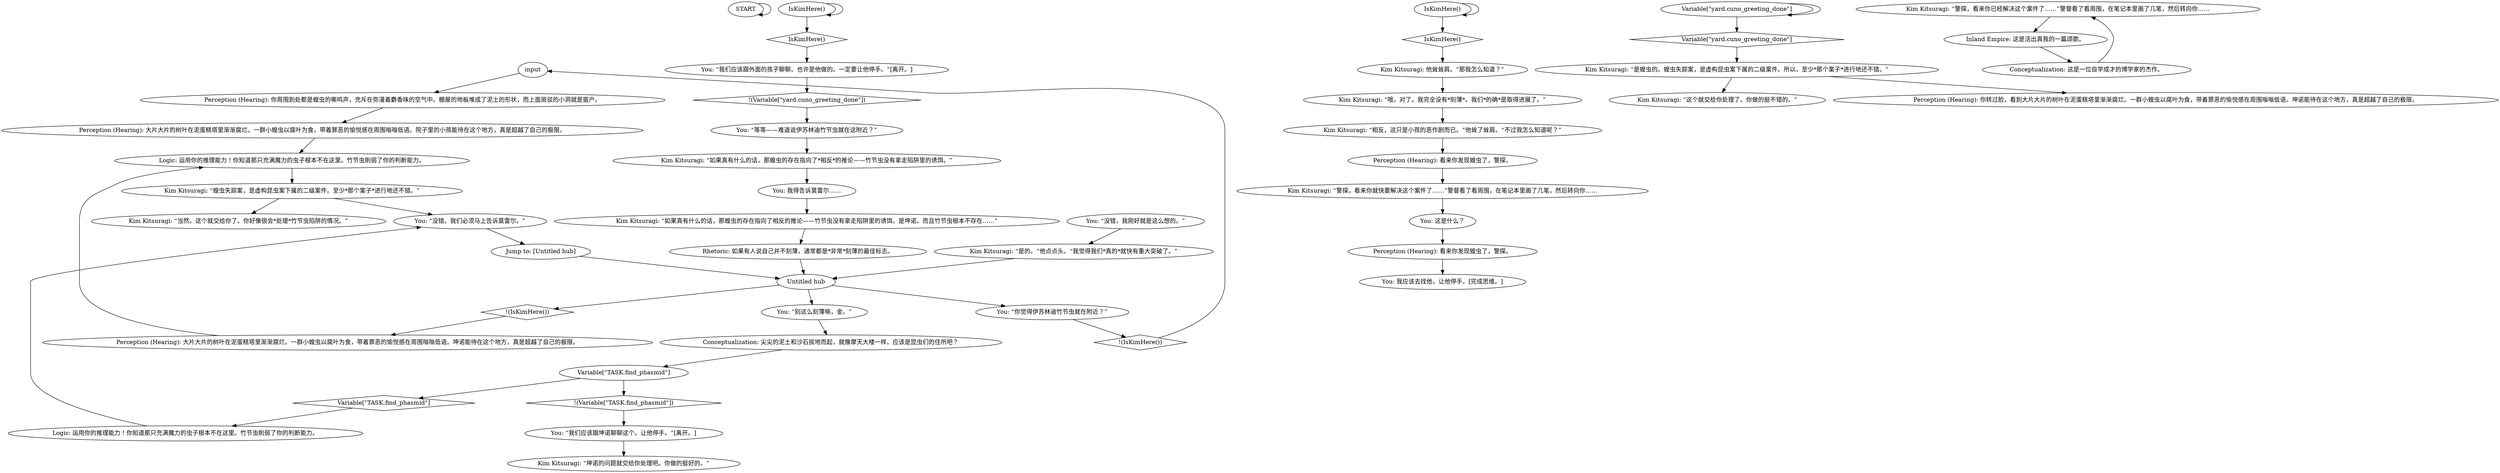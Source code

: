# SHACK ORB / locust city logic
# Cuno must have taken the locusts from the trap. Get task to confront him.
# ==================================================
digraph G {
	  0 [label="START"];
	  1 [label="input"];
	  2 [label="Perception (Hearing): 看来你发现蝗虫了，警探。"];
	  3 [label="Variable[\"yard.cuno_greeting_done\"]"];
	  4 [label="Variable[\"yard.cuno_greeting_done\"]", shape=diamond];
	  5 [label="!(Variable[\"yard.cuno_greeting_done\"])", shape=diamond];
	  6 [label="Kim Kitsuragi: “这个就交给你处理了。你做的挺不错的。”"];
	  7 [label="You: “别这么刻薄嘛，金。”"];
	  8 [label="You: “我们应该跟外面的孩子聊聊。也许是他做的。一定要让他停手。”[离开。]"];
	  9 [label="Kim Kitsuragi: “警探，看来你已经解决这个案件了……”警督看了看周围，在笔记本里画了几笔，然后转向你……"];
	  10 [label="You: 我应该去找他，让他停手。[完成思维。]"];
	  11 [label="You: 我得告诉莫雷尔……"];
	  12 [label="Kim Kitsuragi: “相反，这只是小孩的恶作剧而已。”他耸了耸肩。“不过我怎么知道呢？”"];
	  13 [label="Rhetoric: 如果有人说自己并不刻薄，通常都是*非常*刻薄的最佳标志。"];
	  14 [label="Kim Kitsuragi: 他耸耸肩。“那我怎么知道？”"];
	  15 [label="Kim Kitsuragi: “警探，看来你就快要解决这个案件了……”警督看了看周围，在笔记本里画了几笔，然后转向你……"];
	  16 [label="You: 这是什么？"];
	  17 [label="Kim Kitsuragi: “蝗虫失踪案，是虚构昆虫案下属的二级案件。至少*那个案子*进行地还不错。”"];
	  18 [label="Jump to: [Untitled hub]"];
	  19 [label="Kim Kitsuragi: “当然。这个就交给你了。你好像很会*处理*竹节虫陷阱的情况。”"];
	  20 [label="You: “等等——难道说伊苏林迪竹节虫就在这附近？”"];
	  21 [label="Perception (Hearing): 大片大片的树叶在泥蛋糕塔里渐渐腐烂。一群小蝗虫以腐叶为食，带着罪恶的愉悦感在周围嗡嗡低语。院子里的小孩能待在这个地方，真是超越了自己的极限。"];
	  22 [label="Conceptualization: 尖尖的泥土和沙石拔地而起，就像摩天大楼一样。应该是昆虫们的住所吧？"];
	  23 [label="Kim Kitsuragi: “哦，对了，我完全没有*刻薄*。我们*的确*是取得进展了。”"];
	  24 [label="Logic: 运用你的推理能力！你知道那只充满魔力的虫子根本不在这里。竹节虫削弱了你的判断能力。"];
	  25 [label="Inland Empire: 这是活出真我的一篇颂歌。"];
	  26 [label="Kim Kitsuragi: “是蝗虫的。蝗虫失踪案，是虚构昆虫案下属的二级案件。所以，至少*那个案子*进行地还不错。”"];
	  27 [label="Perception (Hearing): 大片大片的树叶在泥蛋糕塔里渐渐腐烂。一群小蝗虫以腐叶为食，带着罪恶的愉悦感在周围嗡嗡低语。坤诺能待在这个地方，真是超越了自己的极限。"];
	  28 [label="Perception (Hearing): 看来你发现蝗虫了，警探。"];
	  29 [label="Logic: 运用你的推理能力！你知道那只充满魔力的虫子根本不在这里。竹节虫削弱了你的判断能力。"];
	  30 [label="IsKimHere()"];
	  31 [label="IsKimHere()", shape=diamond];
	  32 [label="!(IsKimHere())", shape=diamond];
	  33 [label="You: “我们应该跟坤诺聊聊这个。让他停手。”[离开。]"];
	  34 [label="IsKimHere()"];
	  35 [label="IsKimHere()", shape=diamond];
	  36 [label="!(IsKimHere())", shape=diamond];
	  37 [label="Kim Kitsuragi: “如果真有什么的话，那蝗虫的存在指向了相反的推论——竹节虫没有拿走陷阱里的诱饵。是坤诺。而且竹节虫根本不存在……”"];
	  38 [label="Perception (Hearing): 你转过脸，看到大片大片的树叶在泥蛋糕塔里渐渐腐烂。一群小蝗虫以腐叶为食，带着罪恶的愉悦感在周围嗡嗡低语。坤诺能待在这个地方，真是超越了自己的极限。"];
	  39 [label="You: “没错，我刚好就是这么想的。”"];
	  40 [label="You: “没错。我们必须马上告诉莫雷尔。”"];
	  41 [label="Kim Kitsuragi: “如果真有什么的话，那蝗虫的存在指向了*相反*的推论——竹节虫没有拿走陷阱里的诱饵。”"];
	  42 [label="You: “你觉得伊苏林迪竹节虫就在附近？”"];
	  43 [label="Conceptualization: 这是一位自学成才的博学家的杰作。"];
	  44 [label="Variable[\"TASK.find_phasmid\"]"];
	  45 [label="Variable[\"TASK.find_phasmid\"]", shape=diamond];
	  46 [label="!(Variable[\"TASK.find_phasmid\"])", shape=diamond];
	  47 [label="Kim Kitsuragi: “坤诺的问题就交给你处理吧。你做的挺好的。”"];
	  48 [label="Perception (Hearing): 你周围到处都是蝗虫的嘶鸣声，充斥在弥漫着麝香味的空气中。棚屋的地板堆成了泥土的形状，而上面斑驳的小洞就是窗户。"];
	  49 [label="Untitled hub"];
	  50 [label="Kim Kitsuragi: “是的。”他点点头。“我觉得我们*真的*就快有重大突破了。”"];
	  0 -> 0
	  1 -> 48
	  2 -> 10
	  3 -> 3
	  3 -> 4
	  4 -> 26
	  5 -> 20
	  7 -> 22
	  8 -> 5
	  9 -> 25
	  11 -> 37
	  12 -> 28
	  13 -> 49
	  14 -> 23
	  15 -> 16
	  16 -> 2
	  17 -> 40
	  17 -> 19
	  18 -> 49
	  20 -> 41
	  21 -> 24
	  22 -> 44
	  23 -> 12
	  24 -> 17
	  25 -> 43
	  26 -> 38
	  26 -> 6
	  27 -> 24
	  28 -> 15
	  29 -> 40
	  30 -> 30
	  30 -> 31
	  31 -> 8
	  32 -> 27
	  33 -> 47
	  34 -> 34
	  34 -> 35
	  35 -> 14
	  36 -> 1
	  37 -> 13
	  39 -> 50
	  40 -> 18
	  41 -> 11
	  42 -> 36
	  43 -> 9
	  44 -> 45
	  44 -> 46
	  45 -> 29
	  46 -> 33
	  48 -> 21
	  49 -> 32
	  49 -> 42
	  49 -> 7
	  50 -> 49
}

